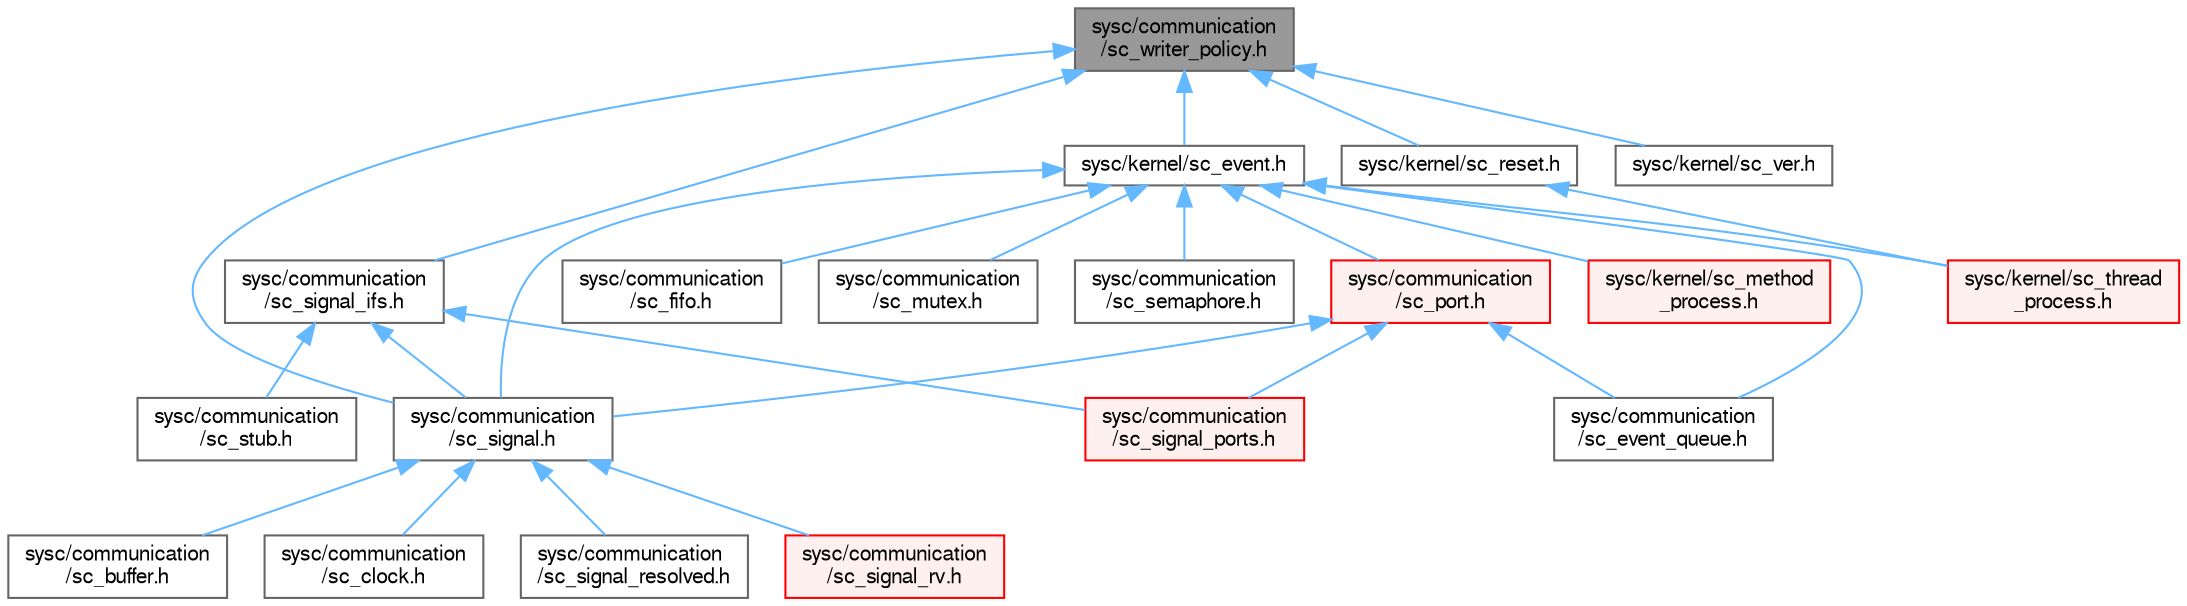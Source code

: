 digraph "sysc/communication/sc_writer_policy.h"
{
 // LATEX_PDF_SIZE
  bgcolor="transparent";
  edge [fontname=FreeSans,fontsize=10,labelfontname=FreeSans,labelfontsize=10];
  node [fontname=FreeSans,fontsize=10,shape=box,height=0.2,width=0.4];
  Node1 [id="Node000001",label="sysc/communication\l/sc_writer_policy.h",height=0.2,width=0.4,color="gray40", fillcolor="grey60", style="filled", fontcolor="black",tooltip=" "];
  Node1 -> Node2 [id="edge1_Node000001_Node000002",dir="back",color="steelblue1",style="solid",tooltip=" "];
  Node2 [id="Node000002",label="sysc/communication\l/sc_signal.h",height=0.2,width=0.4,color="grey40", fillcolor="white", style="filled",URL="$a00296.html",tooltip=" "];
  Node2 -> Node3 [id="edge2_Node000002_Node000003",dir="back",color="steelblue1",style="solid",tooltip=" "];
  Node3 [id="Node000003",label="sysc/communication\l/sc_buffer.h",height=0.2,width=0.4,color="grey40", fillcolor="white", style="filled",URL="$a00263.html",tooltip=" "];
  Node2 -> Node4 [id="edge3_Node000002_Node000004",dir="back",color="steelblue1",style="solid",tooltip=" "];
  Node4 [id="Node000004",label="sysc/communication\l/sc_clock.h",height=0.2,width=0.4,color="grey40", fillcolor="white", style="filled",URL="$a00266.html",tooltip=" "];
  Node2 -> Node5 [id="edge4_Node000002_Node000005",dir="back",color="steelblue1",style="solid",tooltip=" "];
  Node5 [id="Node000005",label="sysc/communication\l/sc_signal_resolved.h",height=0.2,width=0.4,color="grey40", fillcolor="white", style="filled",URL="$a00290.html",tooltip=" "];
  Node2 -> Node6 [id="edge5_Node000002_Node000006",dir="back",color="steelblue1",style="solid",tooltip=" "];
  Node6 [id="Node000006",label="sysc/communication\l/sc_signal_rv.h",height=0.2,width=0.4,color="red", fillcolor="#FFF0F0", style="filled",URL="$a00275.html",tooltip=" "];
  Node1 -> Node8 [id="edge6_Node000001_Node000008",dir="back",color="steelblue1",style="solid",tooltip=" "];
  Node8 [id="Node000008",label="sysc/communication\l/sc_signal_ifs.h",height=0.2,width=0.4,color="grey40", fillcolor="white", style="filled",URL="$a00278.html",tooltip=" "];
  Node8 -> Node2 [id="edge7_Node000008_Node000002",dir="back",color="steelblue1",style="solid",tooltip=" "];
  Node8 -> Node9 [id="edge8_Node000008_Node000009",dir="back",color="steelblue1",style="solid",tooltip=" "];
  Node9 [id="Node000009",label="sysc/communication\l/sc_signal_ports.h",height=0.2,width=0.4,color="red", fillcolor="#FFF0F0", style="filled",URL="$a00287.html",tooltip=" "];
  Node8 -> Node22 [id="edge9_Node000008_Node000022",dir="back",color="steelblue1",style="solid",tooltip=" "];
  Node22 [id="Node000022",label="sysc/communication\l/sc_stub.h",height=0.2,width=0.4,color="grey40", fillcolor="white", style="filled",URL="$a00305.html",tooltip=" "];
  Node1 -> Node23 [id="edge10_Node000001_Node000023",dir="back",color="steelblue1",style="solid",tooltip=" "];
  Node23 [id="Node000023",label="sysc/kernel/sc_event.h",height=0.2,width=0.4,color="grey40", fillcolor="white", style="filled",URL="$a00398.html",tooltip=" "];
  Node23 -> Node24 [id="edge11_Node000023_Node000024",dir="back",color="steelblue1",style="solid",tooltip=" "];
  Node24 [id="Node000024",label="sysc/communication\l/sc_event_queue.h",height=0.2,width=0.4,color="grey40", fillcolor="white", style="filled",URL="$a00299.html",tooltip=" "];
  Node23 -> Node25 [id="edge12_Node000023_Node000025",dir="back",color="steelblue1",style="solid",tooltip=" "];
  Node25 [id="Node000025",label="sysc/communication\l/sc_fifo.h",height=0.2,width=0.4,color="grey40", fillcolor="white", style="filled",URL="$a00272.html",tooltip=" "];
  Node23 -> Node26 [id="edge13_Node000023_Node000026",dir="back",color="steelblue1",style="solid",tooltip=" "];
  Node26 [id="Node000026",label="sysc/communication\l/sc_mutex.h",height=0.2,width=0.4,color="grey40", fillcolor="white", style="filled",URL="$a00284.html",tooltip=" "];
  Node23 -> Node27 [id="edge14_Node000023_Node000027",dir="back",color="steelblue1",style="solid",tooltip=" "];
  Node27 [id="Node000027",label="sysc/communication\l/sc_port.h",height=0.2,width=0.4,color="red", fillcolor="#FFF0F0", style="filled",URL="$a00281.html",tooltip=" "];
  Node27 -> Node24 [id="edge15_Node000027_Node000024",dir="back",color="steelblue1",style="solid",tooltip=" "];
  Node27 -> Node2 [id="edge16_Node000027_Node000002",dir="back",color="steelblue1",style="solid",tooltip=" "];
  Node27 -> Node9 [id="edge17_Node000027_Node000009",dir="back",color="steelblue1",style="solid",tooltip=" "];
  Node23 -> Node30 [id="edge18_Node000023_Node000030",dir="back",color="steelblue1",style="solid",tooltip=" "];
  Node30 [id="Node000030",label="sysc/communication\l/sc_semaphore.h",height=0.2,width=0.4,color="grey40", fillcolor="white", style="filled",URL="$a00251.html",tooltip=" "];
  Node23 -> Node2 [id="edge19_Node000023_Node000002",dir="back",color="steelblue1",style="solid",tooltip=" "];
  Node23 -> Node13 [id="edge20_Node000023_Node000013",dir="back",color="steelblue1",style="solid",tooltip=" "];
  Node13 [id="Node000013",label="sysc/kernel/sc_method\l_process.h",height=0.2,width=0.4,color="red", fillcolor="#FFF0F0", style="filled",URL="$a00404.html",tooltip=" "];
  Node23 -> Node20 [id="edge21_Node000023_Node000020",dir="back",color="steelblue1",style="solid",tooltip=" "];
  Node20 [id="Node000020",label="sysc/kernel/sc_thread\l_process.h",height=0.2,width=0.4,color="red", fillcolor="#FFF0F0", style="filled",URL="$a00356.html",tooltip=" "];
  Node1 -> Node31 [id="edge22_Node000001_Node000031",dir="back",color="steelblue1",style="solid",tooltip=" "];
  Node31 [id="Node000031",label="sysc/kernel/sc_reset.h",height=0.2,width=0.4,color="grey40", fillcolor="white", style="filled",URL="$a00359.html",tooltip=" "];
  Node31 -> Node20 [id="edge23_Node000031_Node000020",dir="back",color="steelblue1",style="solid",tooltip=" "];
  Node1 -> Node32 [id="edge24_Node000001_Node000032",dir="back",color="steelblue1",style="solid",tooltip=" "];
  Node32 [id="Node000032",label="sysc/kernel/sc_ver.h",height=0.2,width=0.4,color="grey40", fillcolor="white", style="filled",URL="$a00326.html",tooltip=" "];
}
